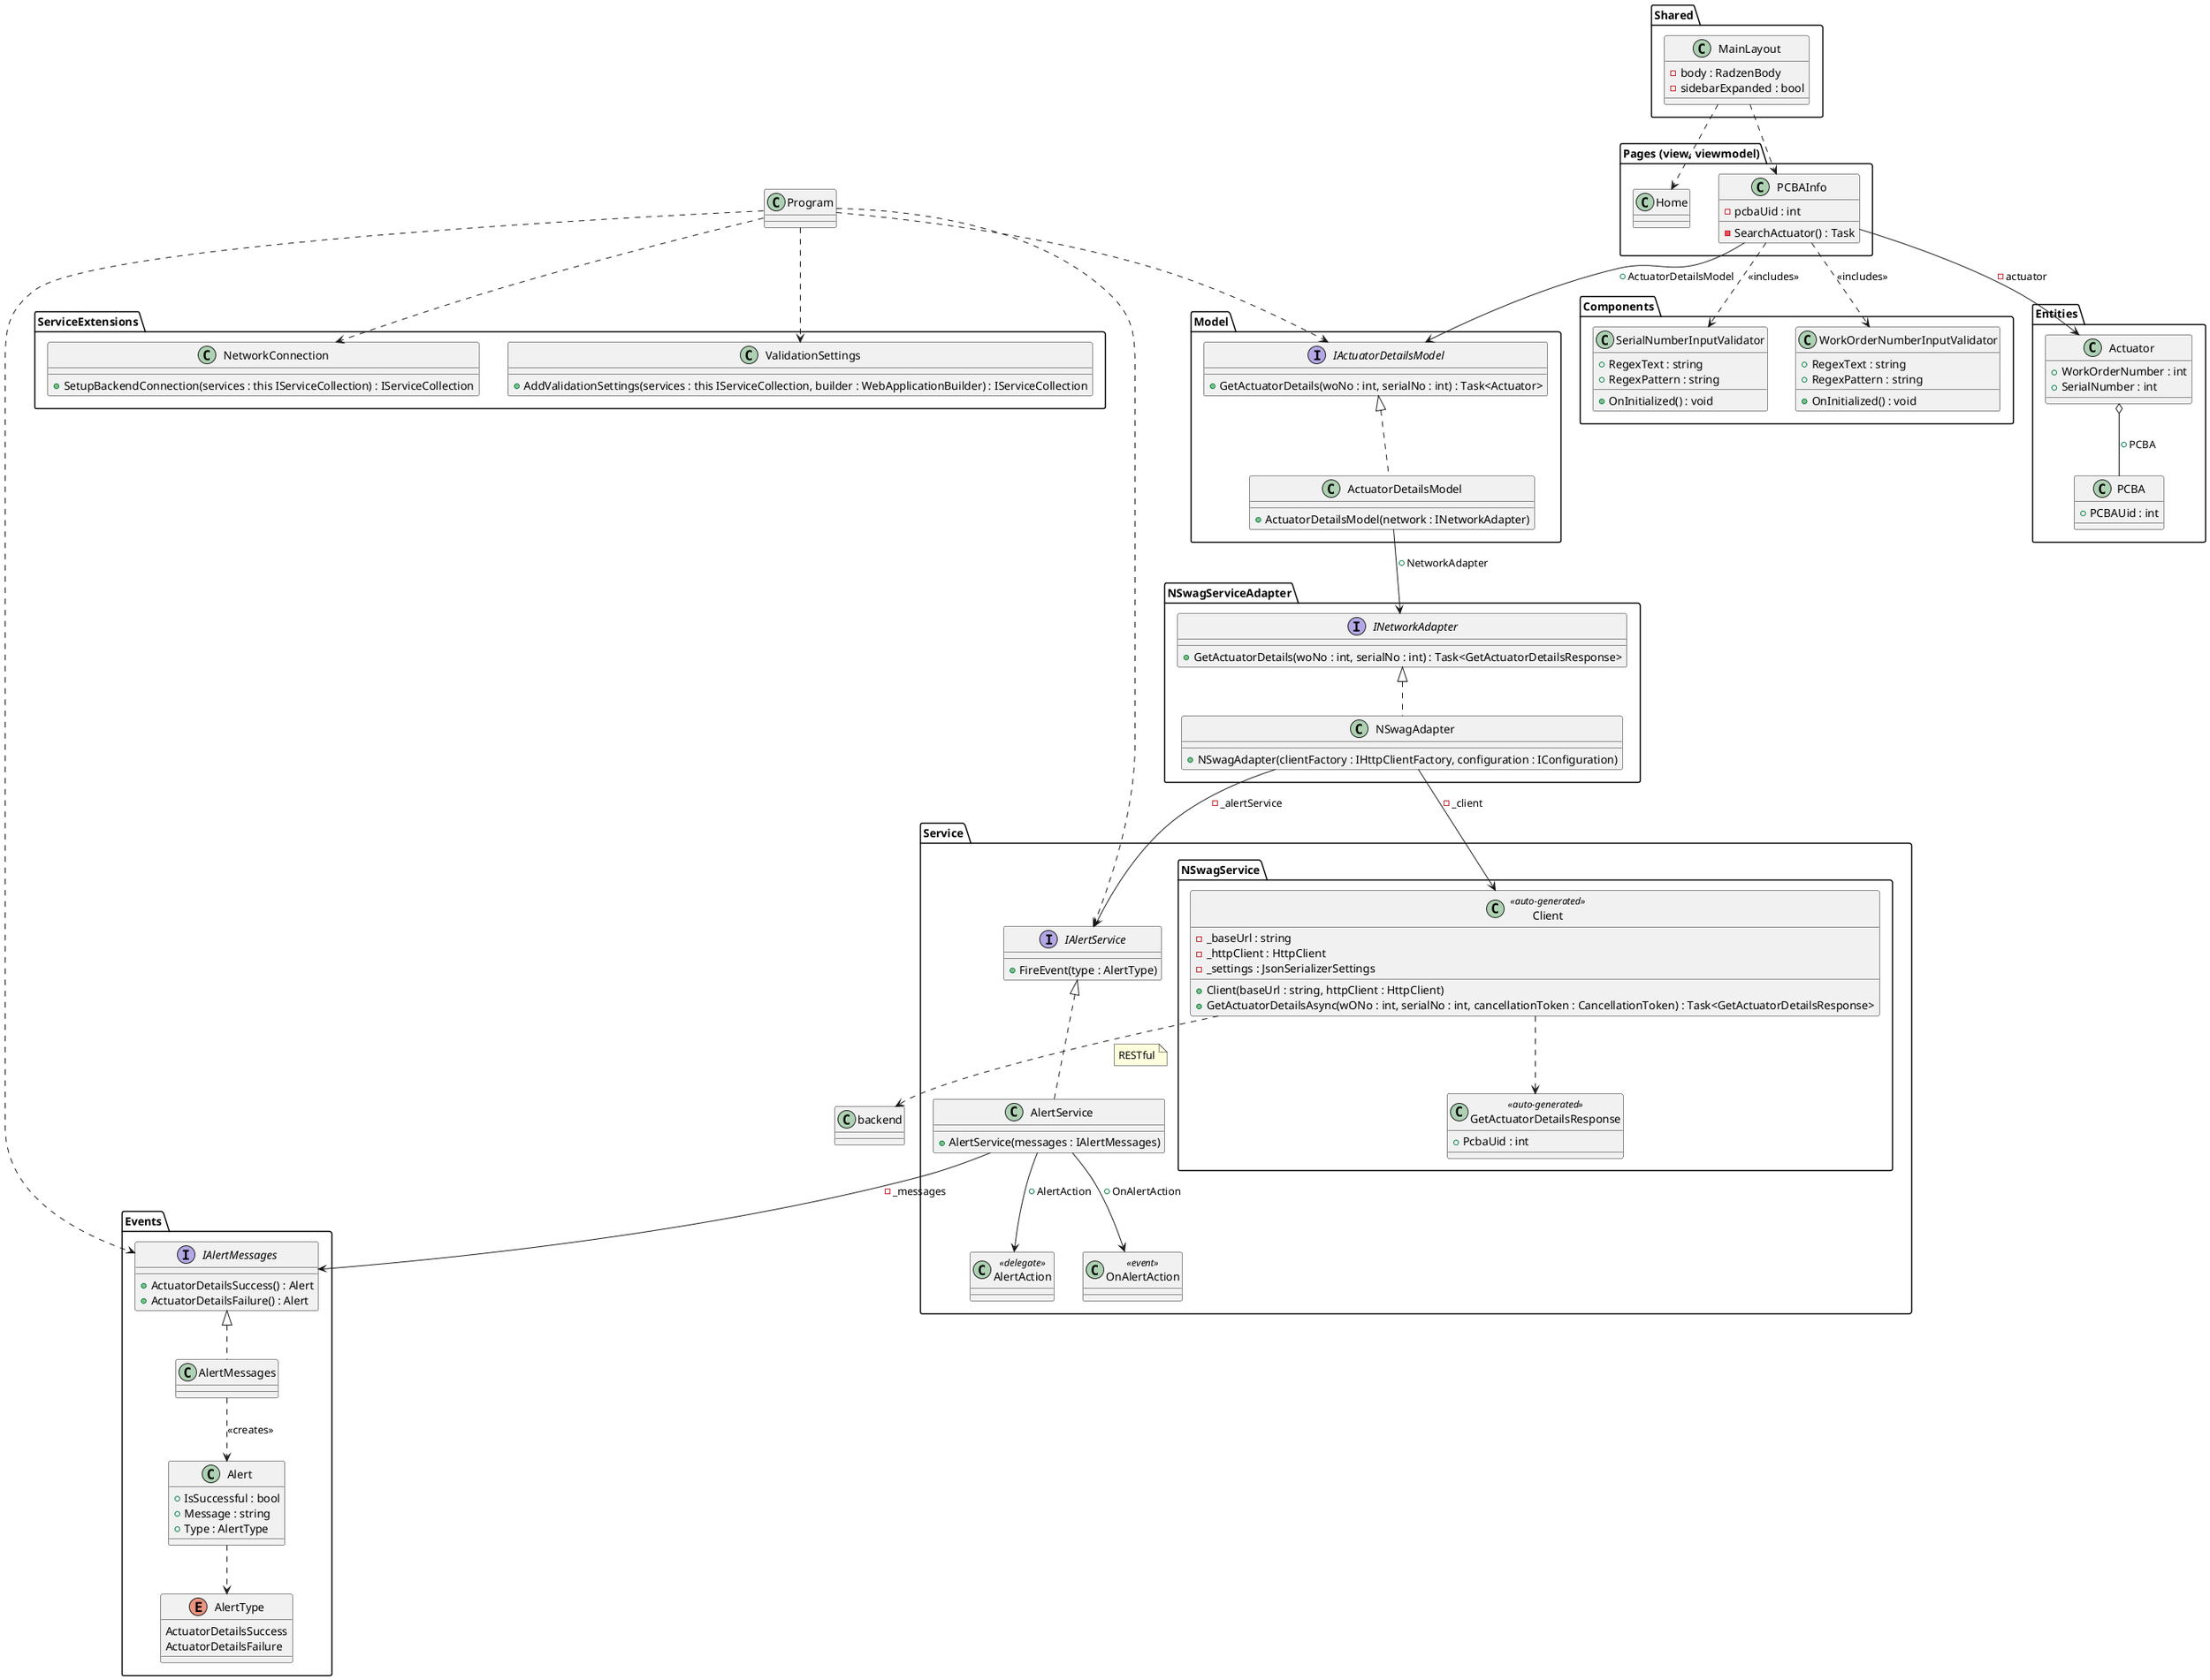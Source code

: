 @startuml

class Program {
    
}

package "ServiceExtensions" {
    class NetworkConnection {
        +SetupBackendConnection(services : this IServiceCollection) : IServiceCollection
    }
    class ValidationSettings {
        +AddValidationSettings(services : this IServiceCollection, builder : WebApplicationBuilder) : IServiceCollection
    }
}

Program ..> NetworkConnection
Program ..> ValidationSettings

package "Shared" {
    class MainLayout {
    -body : RadzenBody
    -sidebarExpanded : bool
    }
}

package "Pages (view, viewmodel)" {
    class Home {}
    class PCBAInfo {
        -pcbaUid : int
        -SearchActuator() : Task
    }
}

MainLayout ..> PCBAInfo
MainLayout ..> Home

package "Components" {
    class SerialNumberInputValidator {
        +RegexText : string
        +RegexPattern : string
        +OnInitialized() : void
    }
    
    class WorkOrderNumberInputValidator {
        +RegexText : string
        +RegexPattern : string
        +OnInitialized() : void
    }
}

package "Entities" {
    class Actuator {
        +WorkOrderNumber : int
        +SerialNumber : int
    }
    
    class PCBA {
        +PCBAUid : int
    }
    
    Actuator o-- PCBA : +PCBA
}

package "Model" {
    interface IActuatorDetailsModel {
        +GetActuatorDetails(woNo : int, serialNo : int) : Task<Actuator>
    }
    
    class ActuatorDetailsModel {
        +ActuatorDetailsModel(network : INetworkAdapter)
    }
    
    IActuatorDetailsModel <|.. ActuatorDetailsModel
}

package "NSwagServiceAdapter" {
    interface INetworkAdapter {
        +GetActuatorDetails(woNo : int, serialNo : int) : Task<GetActuatorDetailsResponse>
    }
    
    class NSwagAdapter {
        +NSwagAdapter(clientFactory : IHttpClientFactory, configuration : IConfiguration)
    }
    
    INetworkAdapter <|.. NSwagAdapter
}

package "Service" {
    package "NSwagService" {
        class Client <<auto-generated>> {
            -_baseUrl : string
            -_httpClient : HttpClient
            -_settings : JsonSerializerSettings      
            +Client(baseUrl : string, httpClient : HttpClient) 
            +GetActuatorDetailsAsync(wONo : int, serialNo : int, cancellationToken : CancellationToken) : Task<GetActuatorDetailsResponse>
        }
        
        class GetActuatorDetailsResponse <<auto-generated>> {
            +PcbaUid : int
        }
        
        Client ..> GetActuatorDetailsResponse
    }
    
    interface IAlertService {
        +FireEvent(type : AlertType)
    }
    
    class AlertService {
        +AlertService(messages : IAlertMessages)
    }
    
    IAlertService <|.. AlertService
    
    class AlertAction <<delegate>> {}
    class OnAlertAction <<event>> {}
    
    AlertService --> AlertAction : +AlertAction
    AlertService --> OnAlertAction : +OnAlertAction
}

package "Events" {
    interface IAlertMessages {
        +ActuatorDetailsSuccess() : Alert
        +ActuatorDetailsFailure() : Alert
    }
    
    class AlertMessages {
    }
    
    IAlertMessages <|.. AlertMessages
    
    class Alert {
        +IsSuccessful : bool
        +Message : string
        +Type : AlertType
    }
    
    enum AlertType {
        ActuatorDetailsSuccess
        ActuatorDetailsFailure
    }
    
    Alert ..> AlertType
    AlertMessages ..> Alert : <<creates>>
}

PCBAInfo --> Actuator : -actuator
PCBAInfo --> IActuatorDetailsModel : +ActuatorDetailsModel
PCBAInfo ..> SerialNumberInputValidator : <<includes>>
PCBAInfo ..> WorkOrderNumberInputValidator : <<includes>>
ActuatorDetailsModel --> INetworkAdapter : +NetworkAdapter
NSwagAdapter --> Client : -_client
AlertService --> Events.IAlertMessages : -_messages
NSwagAdapter --> IAlertService : -_alertService
Client ..> backend
note right on link
    RESTful
end note
Program ..> IActuatorDetailsModel
Program ..> IAlertMessages
Program ..> IAlertService

@enduml